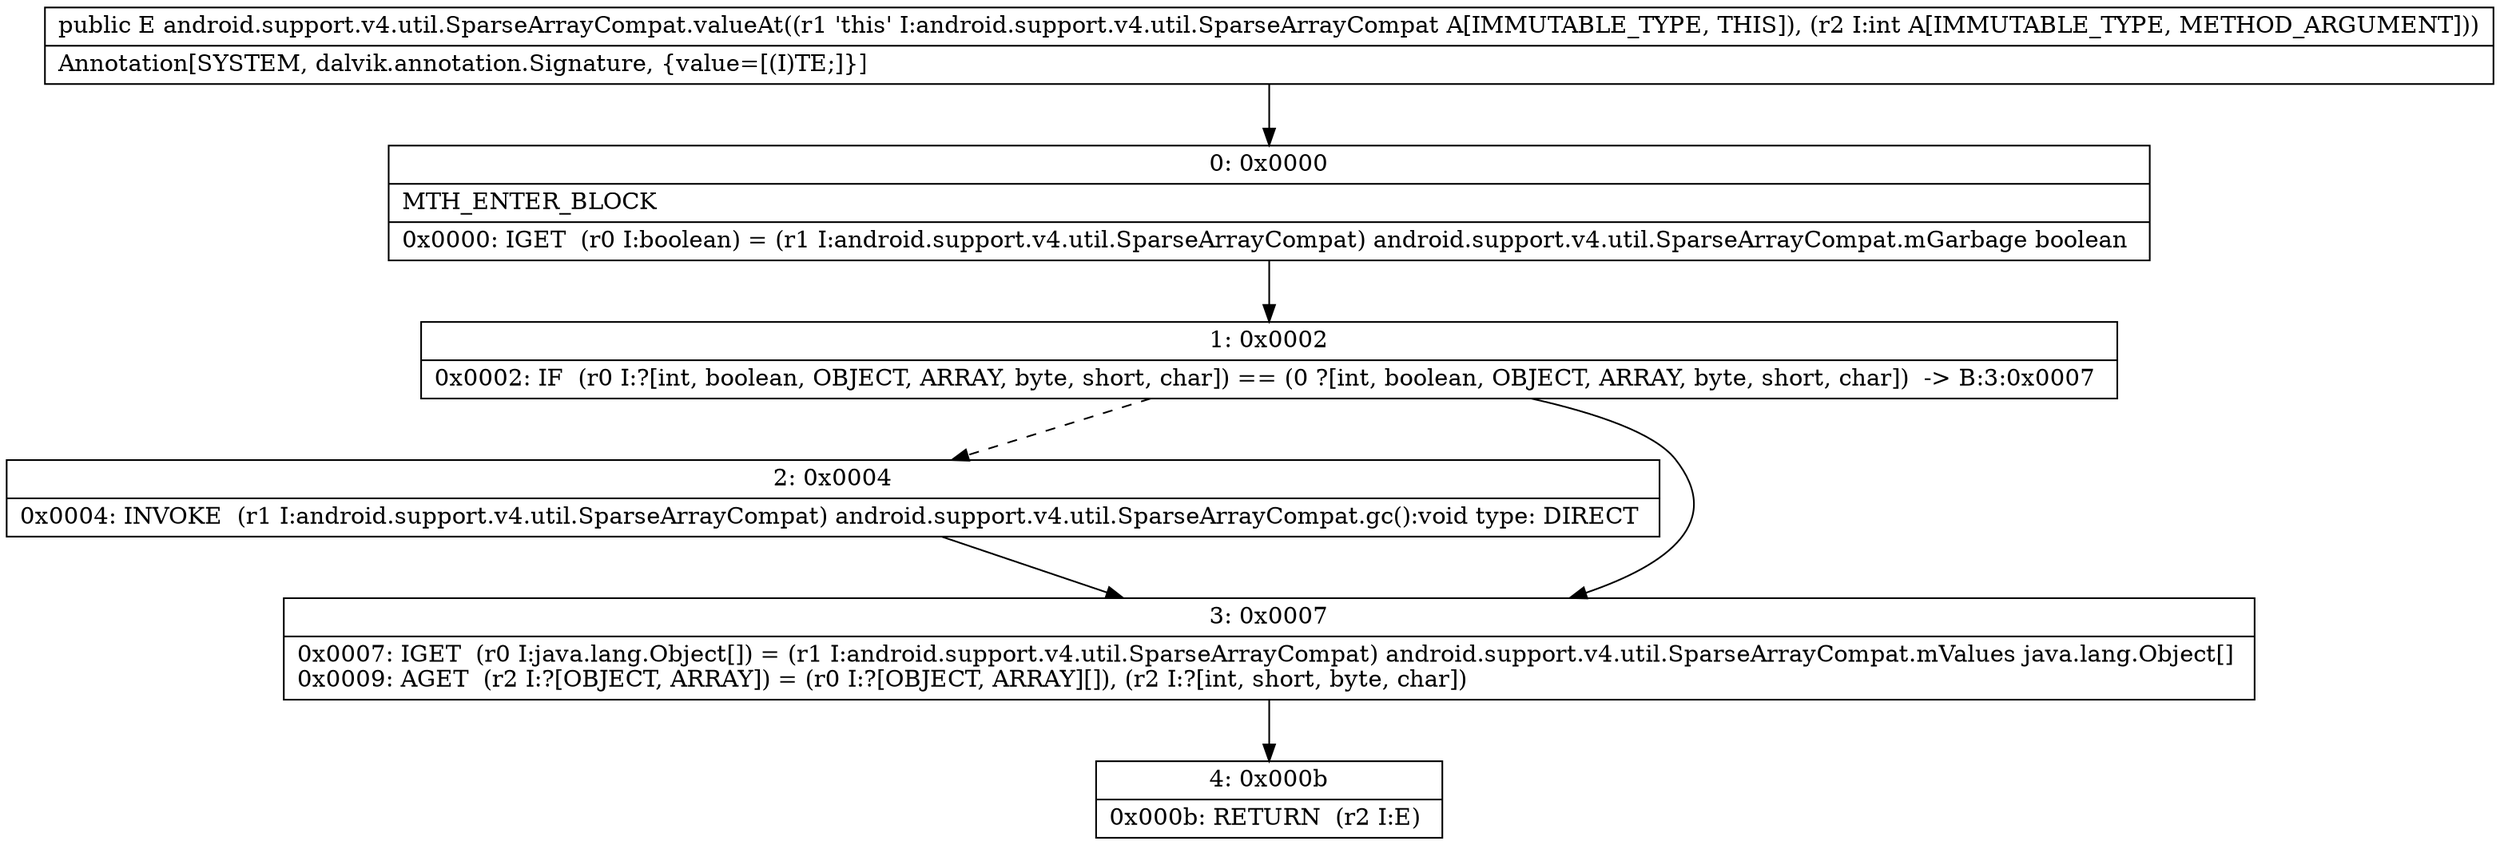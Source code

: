 digraph "CFG forandroid.support.v4.util.SparseArrayCompat.valueAt(I)Ljava\/lang\/Object;" {
Node_0 [shape=record,label="{0\:\ 0x0000|MTH_ENTER_BLOCK\l|0x0000: IGET  (r0 I:boolean) = (r1 I:android.support.v4.util.SparseArrayCompat) android.support.v4.util.SparseArrayCompat.mGarbage boolean \l}"];
Node_1 [shape=record,label="{1\:\ 0x0002|0x0002: IF  (r0 I:?[int, boolean, OBJECT, ARRAY, byte, short, char]) == (0 ?[int, boolean, OBJECT, ARRAY, byte, short, char])  \-\> B:3:0x0007 \l}"];
Node_2 [shape=record,label="{2\:\ 0x0004|0x0004: INVOKE  (r1 I:android.support.v4.util.SparseArrayCompat) android.support.v4.util.SparseArrayCompat.gc():void type: DIRECT \l}"];
Node_3 [shape=record,label="{3\:\ 0x0007|0x0007: IGET  (r0 I:java.lang.Object[]) = (r1 I:android.support.v4.util.SparseArrayCompat) android.support.v4.util.SparseArrayCompat.mValues java.lang.Object[] \l0x0009: AGET  (r2 I:?[OBJECT, ARRAY]) = (r0 I:?[OBJECT, ARRAY][]), (r2 I:?[int, short, byte, char]) \l}"];
Node_4 [shape=record,label="{4\:\ 0x000b|0x000b: RETURN  (r2 I:E) \l}"];
MethodNode[shape=record,label="{public E android.support.v4.util.SparseArrayCompat.valueAt((r1 'this' I:android.support.v4.util.SparseArrayCompat A[IMMUTABLE_TYPE, THIS]), (r2 I:int A[IMMUTABLE_TYPE, METHOD_ARGUMENT]))  | Annotation[SYSTEM, dalvik.annotation.Signature, \{value=[(I)TE;]\}]\l}"];
MethodNode -> Node_0;
Node_0 -> Node_1;
Node_1 -> Node_2[style=dashed];
Node_1 -> Node_3;
Node_2 -> Node_3;
Node_3 -> Node_4;
}

